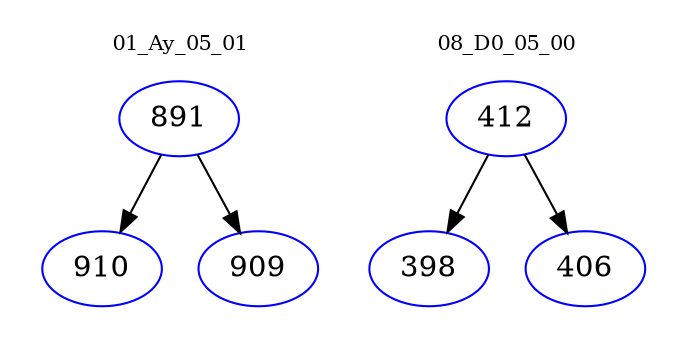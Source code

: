 digraph{
subgraph cluster_0 {
color = white
label = "01_Ay_05_01";
fontsize=10;
T0_891 [label="891", color="blue"]
T0_891 -> T0_910 [color="black"]
T0_910 [label="910", color="blue"]
T0_891 -> T0_909 [color="black"]
T0_909 [label="909", color="blue"]
}
subgraph cluster_1 {
color = white
label = "08_D0_05_00";
fontsize=10;
T1_412 [label="412", color="blue"]
T1_412 -> T1_398 [color="black"]
T1_398 [label="398", color="blue"]
T1_412 -> T1_406 [color="black"]
T1_406 [label="406", color="blue"]
}
}
